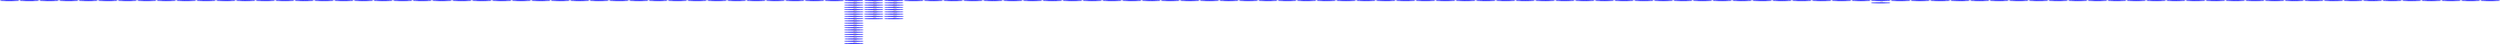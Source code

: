 digraph G{rankdir=TB;layout=dot;
"f1758a5dd5e505397097ca0f2181f3ef24054521e2c16fb34d08b6b7af1ae232" [style="solid,filled",color=blue,fontcolor=white];
"9609bd75dcc3b02e564225462b02c6f6d678c37f7a27d174734260d5d49f57f1" [style="solid,filled",color=blue,fontcolor=white];
"924079d0b999bfb8fb0dd6077581fc056fcbeabaee1bb68506214a126a636eb7" [style="solid,filled",color=blue,fontcolor=white];
"f0c7cb570aa59b8800132884a9bc8e60ef858765a17424f2eaae1ebf1ae977f2" [style="solid,filled",color=blue,fontcolor=white];
"f3c68627af6ffdb51f0b0052f006e535215259db27fd55b2760bc3a96d9abcc6" [style="solid,filled",color=blue,fontcolor=white];
"c5079dbcc88f758cfadbaa3436634e1d8c6e5e3420d4064b7ed37e9421b4ddae" [style="solid,filled",color=blue,fontcolor=white];
"3daa59f64ad1fff7dcba095814989cb6c5acd02f6e73e9e01cf73650560e5929" [style="solid,filled",color=blue,fontcolor=white];
"252464ed3ecfbb4fc48d61108ddbb5b1ef8ea5f2908ad58a8df3daba8025aacc" [style="solid,filled",color=blue,fontcolor=white];
"956e058affbd65564946ef3df97f3ce7b026a8b3e6b6998052a15060853c8e9c" [style="solid,filled",color=blue,fontcolor=white];
"524872ae2ee9657519b0902715d9ba2e3ad65a754cb0690f53aa8d6c261955eb" [style="solid,filled",color=blue,fontcolor=white];
"cf47191415825d8a7ea412cbecfe2950aeb61f930b5b3ec589d6e1317880ca54" [style="solid,filled",color=blue,fontcolor=white];
"cc2e316c0b1862fb808d0b935f22881cae29e1b473129865c14758098edf9370" [style="solid,filled",color=blue,fontcolor=white];
"5ada336a6eed09ab21c9d98dd7130778d4f183d53488f9f1bc2d38f12c909eab" [style="solid,filled",color=blue,fontcolor=white];
"7b17f536e6f49d7643a33f3d8d3eb28c369492e2f9912255fdb77694505e2e6f" [style="solid,filled",color=blue,fontcolor=white];
"2e908a5bda4ea9a6b31a9b4f23fbaaaa35cef40a83d2c9cf31a43fbee4e8df27" [style="solid,filled",color=blue,fontcolor=white];
"74d5c69ebd4fe15be1f26ae67917cf189bfeb97254562e2c1066df8b2e92c377" [style="solid,filled",color=blue,fontcolor=white];
"097cf1660e521616ba59e9243636e998f6fee394664d65730d074084b4e91d60" [style="solid,filled",color=blue,fontcolor=white];
"0415fc04d2ce9241934cc502bbb22953dcdb934043415cef50d6c81a05ac99f2" [style="solid,filled",color=blue,fontcolor=white];
"a151befc3d1b4f241bfa4b8f72706ec9085b0e013c8d37a6365cd8bd738faa03" [style="solid,filled",color=blue,fontcolor=white];
"dafea5efce2ce6db5c0fb3df2922a35748b380cdac2297c53050ab45474079d8" [style="solid,filled",color=blue,fontcolor=white];
"277b9554cdd6db79990a6f22f3852d6c966cbb16f58e6c58532e7a48af9dfb56" [style="solid,filled",color=blue,fontcolor=white];
"f06faee4d1ad5bf7074c7f05e51b06f396db67f09549a98a15fbe172900ddbaa" [style="solid,filled",color=blue,fontcolor=white];
"cfb3875049b0499f250a1a3677cd82840d12428a21e4888358639a0666922a15" [style="solid,filled",color=blue,fontcolor=white];
"2c71a3ace129e03c1ce5d8298d1b5e9399efc657449a11d67e561f74d95c07e9" [style="solid,filled",color=blue,fontcolor=white];
"086408ac6806271e9a6464c1f15d250a69aec30ccb4ba6b7451e944219925522" [style="solid,filled",color=blue,fontcolor=white];
"bc40cf05948d004993edb4ee45811309ed34046ed2a850c21fa0980bf5b8d0b7" [style="solid,filled",color=blue,fontcolor=white];
"866aa31eeb04116a18a6e45ee287ec4a2be14bf16ea7fac9fb3dea956f3853f4" [style="solid,filled",color=blue,fontcolor=white];
"a47c282a58a1573f39b05acb4e1b39d859847c2dc4d66c0c3baf1ff3dbc00c5d" [style="solid,filled",color=blue,fontcolor=white];
"b9ec518b65f509f90058bfaee30b7f375ff23dd002229f2cc726bb94be5974fb" [style="solid,filled",color=blue,fontcolor=white];
"cfd5b6c50166503437e0d8843a20ed585713aa3b6e881550d4f21f1fecc18ef7" [style="solid,filled",color=blue,fontcolor=white];
"c0c40e5297578e1f1e1fc0f2be8702f08d3663efeeab5058c2e060abda782760" [style="solid,filled",color=blue,fontcolor=white];
"0d0e617da51a30df5c31f345d4933093923aedbdf3063758727d21724e744180" [style="solid,filled",color=blue,fontcolor=white];
"4dc7e8b4ff37f492c54c62be588964c30b1d1caab61e9b3ac3aba86dbb73ec67" [style="solid,filled",color=blue,fontcolor=white];
"9958683fd022f434a85325ad2f4d75aa6d1ef72ef1cf2b8c8dc421dbbf24bfaf" [style="solid,filled",color=blue,fontcolor=white];
"3516ef63b24a1567dccf43a5c289bb23f4295ccabf2d7a9307e0c0a861ee286c" [style="solid,filled",color=blue,fontcolor=white];
"2e370851079b9a9726835e39426af4a3df4b3c8a87b5da578abfe7c50aad667b" [style="solid,filled",color=blue,fontcolor=white];
"49a23b4891c74dad46a978b422e51bcdb52e6bd575a80a163ad7c51f9ec5653a" [style="solid,filled",color=blue,fontcolor=white];
"7d8c34feb1ba01cae535043b2760fc5a44cff004f037d657c6da6ef0d68ef420" [style="solid,filled",color=blue,fontcolor=white];
"d96af626a64dc4f342af4ca4e612bd30e13f9745b097460e6e9fa1767a7733aa" [style="solid,filled",color=blue,fontcolor=white];
"ff8cbbac20ddab4bbcaaf67826ec1a5c950f9829d81f2bd8feb58afb07d58009" [style="solid,filled",color=blue,fontcolor=white];
"fed6283875c5cf4b388f84e76ad2c15f57d5d3733a67c169767815c86a038faa" [style="solid,filled",color=blue,fontcolor=white];
"72d2b1af938c5222c16562ed12e1971d59581320ad84f7f0e02a13e0d14a59b6" [style="solid,filled",color=blue,fontcolor=white];
"dcea244a2fc48a2285581edac63c6c1669c7091b6b305c37f800ab39280bd61f" [style="solid,filled",color=blue,fontcolor=white];
"45b261fde4695f0dc9f858106a45e178377c8d36b91dbd17b25658d52cf5f879" [style="solid,filled",color=blue,fontcolor=white];
"1744f69bbd96ea99325c7533fb8a854ec4d02b944bec16b6d4548ba7d0dff91b" [style="solid,filled",color=blue,fontcolor=white];
"f082bf5a512ab7ff3e517fe5f5637ef309144d1277259b4144fc97ffb5329e46" [style="solid,filled",color=blue,fontcolor=white];
"13987deef0c77421bdd986516936c825731879d3f40603e56a3d6dedbc824874" [style="solid,filled",color=blue,fontcolor=white];
"636f1b7ad99c26daa4bf06a42b0cf7835dbfcea16552514007f275ac1d983ec6" [style="solid,filled",color=blue,fontcolor=white];
"7ad8dce73dd9268543559d6fa44356499f7ed6315b7c85a4caf4389688e3cbca" [style="solid,filled",color=blue,fontcolor=white];
"960ea5a7c6467ed6d9306e7be5b029d4029ba1767caaa3cc335372ab0b9d0702" [style="solid,filled",color=blue,fontcolor=white];
"c0513cc116084e5bf03ae3b1ef84ed15f32f95e76abcf9a020784109a49591eb" [style="solid,filled",color=blue,fontcolor=white];
"3d3a290b9c70d5563bce40e2b1674afb9b0ae177e185e0078baec71422e0a4f6" [style="solid,filled",color=blue,fontcolor=white];
"abb5e36286fc032b5af2a99d45416dbf8a1b7ac8007a8ee7b7a999eeae1165cd" [style="solid,filled",color=blue,fontcolor=white];
"88107deaf562fa66b09a75d6eceeba388080c6c7fe0071b29bdcfd69ad67b636" [style="solid,filled",color=blue,fontcolor=white];
"cc090368f94da03537060e80333912ad2cd56f88df94c68f0674ee107cc77bee" [style="solid,filled",color=blue,fontcolor=white];
"7e9f1b46dd86e7844b6005ba73a3c73c0f26430169d3d815d91f3a51239033ab" [style="solid,filled",color=blue,fontcolor=white];
"b471c7208e73096ee56b0f7ea31c7438ed4cabdecd938db15a317a9361ea87c6" [style="solid,filled",color=blue,fontcolor=white];
"c07270ad10cf6ee7d4bce8db28de9a52bf3c19f94b07c9899356f1d2ca380c2a" [style="solid,filled",color=blue,fontcolor=white];
"d29ee096f80588d0076e89d6d27e1e1e52cb2b2b154091fae1cc06a2db168659" [style="solid,filled",color=blue,fontcolor=white];
"c63d43155e7b7be39aae3aa618eb5e68263d52d812abf8418bde2de2205d907b" [style="solid,filled",color=blue,fontcolor=white];
"e976d2535e9aff44d90dfc18a1e50c540c50bdec50953755e7e3150462dc9c4a" [style="solid,filled",color=blue,fontcolor=white];
"9f91a8f952cf4c3d43150273b968a3ef8a6921608331057d14c9437fea15d9e1" [style="solid,filled",color=blue,fontcolor=white];
"66d38880cb42d2281487d51f0a68909d0af0a5fcbd226a22462de7ab75ed114f" [style="solid,filled",color=blue,fontcolor=white];
"649443712009e115abb6e2ae35c2b5de882ab8a12f6b849773345c0c5ad7a359" [style="solid,filled",color=blue,fontcolor=white];
"4aa655f6f07982b638c85451984653e32b0e9e69c670039a98d2fa80da4cf5c1" [style="solid,filled",color=blue,fontcolor=white];
"5a84c0c1978fba1804308435480ed1eada27ff101b6779f2221adff3cdb4ec82" [style="solid,filled",color=blue,fontcolor=white];
"040acd732db3d15f6c55fb567a1474b6ecbcd37a6f712415373fb14cdded38f4" [style="solid,filled",color=blue,fontcolor=white];
"4d55d5096ef603cd3217370e5b7606e5c832cc2942743fa1f4f70ca6a12b5b6d" [style="solid,filled",color=blue,fontcolor=white];
"c6dba972705972c3a951651b97185594575d73ecd10d561ba4c5d39dd4b72906" [style="solid,filled",color=blue,fontcolor=white];
"af6d3d36a41d5e26a38365d981f24b8110f726d4ea97f15c116ed47ebf3c23eb" [style="solid,filled",color=blue,fontcolor=white];
"44180ca2aa321b6a3e7a809221b2d07559f4cbfe96485e07f29faa78d5ccbaa6" [style="solid,filled",color=blue,fontcolor=white];
"72dd42c23da110f01242a4320b30df4e382a98f4ecc06a0d020d03c0e34fe8cd" [style="solid,filled",color=blue,fontcolor=white];
"edadfed01e72769d6f5a3c2ec367a5963ae9429d373c9dba04dbc5df3309d4c1" [style="solid,filled",color=blue,fontcolor=white];
"a9c3be002c375354caee0a51f73e83bf8f2d74bd8e1c5ff3bfd70a2dacb079d1" [style="solid,filled",color=blue,fontcolor=white];
"fab0004f5bc9ef62e4c3cccb239e8531e59b907db64b2199fe36fa63030181d0" [style="solid,filled",color=blue,fontcolor=white];
"bddcea00f50c023019b9596d65117a444843d956e34e63a6dace01291fd6b834" [style="solid,filled",color=blue,fontcolor=white];
"4f3fc77d23c3d106916f89bac0f3676d742f2739bf0dbf4257441844b24b55ea" [style="solid,filled",color=blue,fontcolor=white];
"d10d2835f1d1f823fe5ef596e1677c8f2fe061dcc289b39626866c885d44c7bc" [style="solid,filled",color=blue,fontcolor=white];
"4b7f34de82fab82b6733afb7dff024b8c892ff3b3886038dd8ef7c09cb9832a6" [style="solid,filled",color=blue,fontcolor=white];
"7e9edb2a36c56d7130e32a29c42e24ddc962811ebabb73edae65d333ecc82a11" [style="solid,filled",color=blue,fontcolor=white];
"8c21e5f3f71d8392b10aed4d3a2a97d6e517e31a738cd8ad0b2a5cc6126853cd" [style="solid,filled",color=blue,fontcolor=white];
"4d1ac9e0bd5a7b6573963553293e0aea58bb33302e3b7fdc3bc516ae79679887" [style="solid,filled",color=blue,fontcolor=white];
"668b936bbf344816f9c76975ff028f7d57e522900c0f8de6ed85e49359cf2eec" [style="solid,filled",color=blue,fontcolor=white];
"19d1d23f6c271b81a582a3477f1448e4b0eadd302225be1013417b49cebc70b7" [style="solid,filled",color=blue,fontcolor=white];
"623a17cca0cab7558c86b3f422bdee9246dafd2da31a185db871930e094587d4" [style="solid,filled",color=blue,fontcolor=white];
"1e13a6fa382e0786db5405a828b17795d5f4f9770e671d3dd78a1a4d280ca1d5" [style="solid,filled",color=blue,fontcolor=white];
"541a2951d1cc1234591366d44f1c8a61c8312c7a886013208d09a4a2f5f710b4" [style="solid,filled",color=blue,fontcolor=white];
"de8bd98ff128d57493fc49e41bb1a3e2f77e8d2e48e538a897bdefa07884e0e2" [style="solid,filled",color=blue,fontcolor=white];
"344380474b0e42c971c9b2055ef1b203c9472d802b8fe71157c1328a30434740" [style="solid,filled",color=blue,fontcolor=white];
"aa20193043dc819d09745edb8c0e2dc96d5ae50ad0351bbf16076b0a023ada00" [style="solid,filled",color=blue,fontcolor=white];
"00e3d34cf66498dede4d2d98c090621c980935e3f6a01c1db00d6baff7445db5" [style="solid,filled",color=blue,fontcolor=white];
"93580d875f2a7d5371ee0f7a5dc046f184d5f691cabae7ab38eb1954b76730b2" [style="solid,filled",color=blue,fontcolor=white];
"5439dc12daf355d1c8d4d7907d41827abecc0cf4f709397e6c419073b268d575" [style="solid,filled",color=blue,fontcolor=white];
"20892e52961cdff1d6823fb753fbff58fb41324c346b5fc2c99e9fe7f1432ea8" [style="solid,filled",color=blue,fontcolor=white];
"1e17afdbcf293b738f9c437ecfca8527f9b266ca0b893a1d86f8421f15c518c7" [style="solid,filled",color=blue,fontcolor=white];
"7961a52fa52fe02be3189d933ad28166c19ef7794666fee3685897107a5d1132" [style="solid,filled",color=blue,fontcolor=white];
"af032d138f6059a4c2840b6769f96c20670898d0deee8b7f8ee0c2494ab1c7fb" [style="solid,filled",color=blue,fontcolor=white];
"eb663bfc8667c2c566d106efbe2e7470f37e359b8df92d3bccde361e336c4529" [style="solid,filled",color=blue,fontcolor=white];
"18a2784aa02765a75c95eaa31916fe9ecc08d8a2dfffd9e6352a02b16f1dbc11" [style="solid,filled",color=blue,fontcolor=white];
"4ab108ed385ea09fb6420cb7b5cb10afcbde860f43713333a05f9895f99cefc7" [style="solid,filled",color=blue,fontcolor=white];
"eb2e92a8fb83f31acb36d123fce5c9bb5f360836ef3ecbcc1eec676c063c15cf" [style="solid,filled",color=blue,fontcolor=white];
"8b6238fe25713004e117da722986e57af3c1dce154f0755880e36b2ebd29e5bf" [style="solid,filled",color=blue,fontcolor=white];
"81fa913ba333df1a4cfe707341bfedd0c38b4a38b45fd6b1098e0c6517065e75" [style="solid,filled",color=blue,fontcolor=white];
"c706cd4b130512dec84526d0cdea34407028f3a62a934340528249c2c97d7d7b" [style="solid,filled",color=blue,fontcolor=white];
"a28f9cc97ef878890d85c5b7ea5c72f5e3d59289c6725432b54c69e739ee1ad5" [style="solid,filled",color=blue,fontcolor=white];
"52753570043ea3680c0f6883401dae70474823a107353779078f1c4abbbf350b" [style="solid,filled",color=blue,fontcolor=white];
"68ccdb93a0b27abf90e8fea785d06d0b08da289435c173dbdda2f56d2fe1529c" [style="solid,filled",color=blue,fontcolor=white];
"f91b4f10643539915c19a5e16d3b1b03385e46cfa2a23b5d1d87640b05be54b8" [style="solid,filled",color=blue,fontcolor=white];
"1db6005e4f706e22258be8d041a2a6e7d4d2f342ec93a04238b5bb252109eb82" [style="solid,filled",color=blue,fontcolor=white];
"dcd38a273b4d6ea9094302b43377a781d53e8cd67d34b21049bd37292fd99752" [style="solid,filled",color=blue,fontcolor=white];
"c4c43442c7369fd96a672d172c4236441749ddc44957ed972ce30d7062927c7d" [style="solid,filled",color=blue,fontcolor=white];
"e05282f0df83fa401e73e31080185ebf023080b2df83e2a34a9401250b84a9a1" [style="solid,filled",color=blue,fontcolor=white];
"f1f3fda0d93d31378076783de3953da4e1100ffecbe7d970cf089b67722a7493" [style="solid,filled",color=blue,fontcolor=white];
"9661a649b35ee890cd03804ea8b2f82970117636a139e578b3b4aa0bd06ee158" [style="solid,filled",color=blue,fontcolor=white];
"c32b8c3cb40f507cea7eaedca3033c4985d944b4a83aa93cc0d2f4892a55665e" [style="solid,filled",color=blue,fontcolor=white];
"6e849ab592fb386166bca946ca15e59e8cbb0b71e18558340dea0df2493b00a4" [style="solid,filled",color=blue,fontcolor=white];
"8705e638383d2272fe513263f0862745b117fff2f74a63d65ce8fea67a15edc8" [style="solid,filled",color=blue,fontcolor=white];
"73392d0f94f6c57fecf5a163182eb8c446d7b8a00577b76631a29a680166030d" [style="solid,filled",color=blue,fontcolor=white];
"84c9c2b24385e2c128df2d8990c5a6b93af4edb68bfb406bc14302bce0945adb" [style="solid,filled",color=blue,fontcolor=white];
"297f9872fb70ac2250a00bf842b1b1607575b2ef01df6afa76f0cb58546cb8d8" [style="solid,filled",color=blue,fontcolor=white];
"89f75186c3bbad699bffb617f7fbdefd19603a8b00c0227b510fe065153d74ad" [style="solid,filled",color=blue,fontcolor=white];
"cad64d25dd3881a220f5f41a4afcd9a165c4dc35cd2d3c70eba3bbd1c17d4431" [style="solid,filled",color=blue,fontcolor=white];
"dae9a9ec484c83c66756b5369bde9b02c5a8756dd9c87b256ada640fa2b9f8f3" [style="solid,filled",color=blue,fontcolor=white];
"7a1686385e9421590f4d1bc48105e789da809b302160ecdad00a4b16af5d6872" [style="solid,filled",color=blue,fontcolor=white];
"1c7476ee112af634b9005cc4d1e4981c6b297421eba771247457c168b4727cb8" [style="solid,filled",color=blue,fontcolor=white];
"d5c9802ce054e5e247f32e732b9748900e1ed593b5014429f8c7f42235a0d86f" [style="solid,filled",color=blue,fontcolor=white];
"d35c2b8100d770911ea67686d5982f5f664662fa89612fc714b507d5c4404066" [style="solid,filled",color=blue,fontcolor=white];
"57dac066af7f0c1adceaa96d673b14ba8de8b038655b4aeeb12526dabc450137" [style="solid,filled",color=blue,fontcolor=white];
"cbd82225f003ce57829779d676dbd06c44302b5b6404abfd119255d96cc92b7f" [style="solid,filled",color=blue,fontcolor=white];
"dfa3adc592f0fa6b0b8fe0d2f8fa7ea71e2c3a67c66cb13065333dfa13da3373" [style="solid,filled",color=blue,fontcolor=white];
"d4077cd4bd1f3c26c3a59f35c4cbfea7833d522fa11262640788066da5e72da2" [style="solid,filled",color=blue,fontcolor=white];
"a4f4bd2e5d54b4a27e5361c85ea6bd7d99e45e7c406939fc7699e201aa426a51" [style="solid,filled",color=blue,fontcolor=white];
"07014cb2babc078cfb45efc44b794e18454db3960d85f9f6ccfe2ebd64c5ae0d" [style="solid,filled",color=blue,fontcolor=white];
"de37a623017d12a1da0902f08745624982048a2d9e12a5d331e7978b0bbddb77" [style="solid,filled",color=blue,fontcolor=white];
"e9757b2eaba9b38950f8fbadd3462570a0fd5b7c77ca72ec9c77158535e51ec4" [style="solid,filled",color=blue,fontcolor=white];
"995af5efa621241f2f1c062a62ddbbf21e63dd0f655272bb1d5ba984a64558c9" [style="solid,filled",color=blue,fontcolor=white];
"7670054a6c4678aee4989f505deaa2fc932918ec6caba7e104e0c40ff66eecd2" [style="solid,filled",color=blue,fontcolor=white];
"e805dcc20af20c8bbfdc105a24a5bba4bcd3dcba151835759c197c941d810b59" [style="solid,filled",color=blue,fontcolor=white];
"23b8ba1fc8a2c5198cbe2d14c363eb093bf9afb8d9f86e2384b7059e49854790" [style="solid,filled",color=blue,fontcolor=white];
"c2150f2b016c6e6e21add33faa89fc554cbb68673d7dac860e4088d8a6a73c0e" [style="solid,filled",color=blue,fontcolor=white];
"4ab384b37ef9506fcb5dc71afafc40222880c8909bac3b04b406612cc247fa71" [style="solid,filled",color=blue,fontcolor=white];
"0acef51fb8bb8e6db99e70c5d11240bac15ea0dd54c1432389f09d45bb4bd46d" [style="solid,filled",color=blue,fontcolor=white];
"6f4e81037afb6f42260071f8932e8ab9718b80706a94c9ddffdffa33e634c01f" [style="solid,filled",color=blue,fontcolor=white];
"6a515a7ac7caf66c053b397ea5a807512b262dc3f7616ecbfd92e9c6d4c84ad6" [style="solid,filled",color=blue,fontcolor=white];
"03b389990b79e28284075d3855926a291ea970a87cc6fbd2a114ce155dd4a6df" [style="solid,filled",color=blue,fontcolor=white];
"59e96ecef0e0d2a7487b03b14fe2d22243774eff88f29b37bfbb8d04ed656a2e" [style="solid,filled",color=blue,fontcolor=white];
"906700d14e476f015e579140ed7073c86ba925daf51a5515da6dbbcd48e1fc5d" [style="solid,filled",color=blue,fontcolor=white];
"24b31b839a6b18104964c4b9b2b898c97e17837c1f80cab22b3f65b3de61493f" [style="solid,filled",color=blue,fontcolor=white];
"aa337c5b93a6b668a8b0f0cc22be196c896585bdd1757b1bc2bf2097320078fe" [style="solid,filled",color=blue,fontcolor=white];
"e01aae110eacff029e54f6cc6ab8ae80bf00d1999fa2939965a725e7703d8523" [style="solid,filled",color=blue,fontcolor=white];
"9816ffadee6323d6861be8e7b606222137a2189e7df2730ab612107b00fb023b" [style="solid,filled",color=blue,fontcolor=white];
"e9f0c4a1a292954849c67e11eef4aba78e1aa3d81d72f375c289e931f904e37e" [style="solid,filled",color=blue,fontcolor=white];
"8298f33e3e2a4fee15015a5e5f4028f8d25ee6a986c8dcb6b6c755084f82654b" [style="solid,filled",color=blue,fontcolor=white];
"64b3ee8b4badc3d51570d8d054618ccccf6c60bb8ff8bb26f475d02c26779b1b" [style="solid,filled",color=blue,fontcolor=white];
"c091cab9d369c26adcf20e78ac8e5c68dc8a55edf955e53d999c6ce8b77b6f52" [style="solid,filled",color=blue,fontcolor=white];
"f2b89f3ed69a281ec134ebde15a9560690e41e710abfefbd291c16f43c040df8" [style="solid,filled",color=blue,fontcolor=white];
"35fd327cd359cfcfd2e093a2a0eb7480abd2357fade5a3492187d486688b9889" [style="solid,filled",color=blue,fontcolor=white];
"f3f7b6749f3a44fe127f823921f8b19985e334dff8eb58a2073e0ab0da34112c" [style="solid,filled",color=blue,fontcolor=white];
"89fbde20afd5870d11ce33fd825b03c7031139eb35d33095699ad3bd6ad53886" [style="solid,filled",color=blue,fontcolor=white];
"6883969951f561539b78f3f489cc86de26e52bb7ae90896df63fa9986e219476" [style="solid,filled",color=blue,fontcolor=white];
"73dcadf4f903ae764ac47a6c815208992fbce8c8c2ecb0ebaeaa1d253fb4dfe4" [style="solid,filled",color=blue,fontcolor=white];
"0a1ae4031a6c96d74c353f7ab2cd22443489cbe44e23ed9ebdd2e06f037d3a60" [style="solid,filled",color=blue,fontcolor=white];
"559b585ec9850615ae8bb37f66405367a99bfa24b4d36908332e0f6572c1d9a4" [style="solid,filled",color=blue,fontcolor=white];
"cc090368f94da03537060e80333912ad2cd56f88df94c68f0674ee107cc77bee" [style="solid,filled",color=blue,fontcolor=white];
"13987deef0c77421bdd986516936c825731879d3f40603e56a3d6dedbc824874" [style="solid,filled",color=blue,fontcolor=white];
"72dd42c23da110f01242a4320b30df4e382a98f4ecc06a0d020d03c0e34fe8cd" [style="solid,filled",color=blue,fontcolor=white];
"4d55d5096ef603cd3217370e5b7606e5c832cc2942743fa1f4f70ca6a12b5b6d" [style="solid,filled",color=blue,fontcolor=white];
"649443712009e115abb6e2ae35c2b5de882ab8a12f6b849773345c0c5ad7a359" [style="solid,filled",color=blue,fontcolor=white];
"f082bf5a512ab7ff3e517fe5f5637ef309144d1277259b4144fc97ffb5329e46" [style="solid,filled",color=blue,fontcolor=white];
"7ad8dce73dd9268543559d6fa44356499f7ed6315b7c85a4caf4389688e3cbca" [style="solid,filled",color=blue,fontcolor=white];
"636f1b7ad99c26daa4bf06a42b0cf7835dbfcea16552514007f275ac1d983ec6" [style="solid,filled",color=blue,fontcolor=white];
"c63d43155e7b7be39aae3aa618eb5e68263d52d812abf8418bde2de2205d907b" [style="solid,filled",color=blue,fontcolor=white];
"4b7f34de82fab82b6733afb7dff024b8c892ff3b3886038dd8ef7c09cb9832a6" [style="solid,filled",color=blue,fontcolor=white];
"bddcea00f50c023019b9596d65117a444843d956e34e63a6dace01291fd6b834" [style="solid,filled",color=blue,fontcolor=white];
"88107deaf562fa66b09a75d6eceeba388080c6c7fe0071b29bdcfd69ad67b636" [style="solid,filled",color=blue,fontcolor=white];
"040acd732db3d15f6c55fb567a1474b6ecbcd37a6f712415373fb14cdded38f4" [style="solid,filled",color=blue,fontcolor=white];
"d29ee096f80588d0076e89d6d27e1e1e52cb2b2b154091fae1cc06a2db168659" [style="solid,filled",color=blue,fontcolor=white];
"af6d3d36a41d5e26a38365d981f24b8110f726d4ea97f15c116ed47ebf3c23eb" [style="solid,filled",color=blue,fontcolor=white];
"3d3a290b9c70d5563bce40e2b1674afb9b0ae177e185e0078baec71422e0a4f6" [style="solid,filled",color=blue,fontcolor=white];
"66d38880cb42d2281487d51f0a68909d0af0a5fcbd226a22462de7ab75ed114f" [style="solid,filled",color=blue,fontcolor=white];
"b471c7208e73096ee56b0f7ea31c7438ed4cabdecd938db15a317a9361ea87c6" [style="solid,filled",color=blue,fontcolor=white];
"7e9edb2a36c56d7130e32a29c42e24ddc962811ebabb73edae65d333ecc82a11" [style="solid,filled",color=blue,fontcolor=white];
"9f91a8f952cf4c3d43150273b968a3ef8a6921608331057d14c9437fea15d9e1" [style="solid,filled",color=blue,fontcolor=white];
"e976d2535e9aff44d90dfc18a1e50c540c50bdec50953755e7e3150462dc9c4a" [style="solid,filled",color=blue,fontcolor=white];
"fab0004f5bc9ef62e4c3cccb239e8531e59b907db64b2199fe36fa63030181d0" [style="solid,filled",color=blue,fontcolor=white];
"44180ca2aa321b6a3e7a809221b2d07559f4cbfe96485e07f29faa78d5ccbaa6" [style="solid,filled",color=blue,fontcolor=white];
"d4077cd4bd1f3c26c3a59f35c4cbfea7833d522fa11262640788066da5e72da2" [style="solid,filled",color=blue,fontcolor=white];
"c07270ad10cf6ee7d4bce8db28de9a52bf3c19f94b07c9899356f1d2ca380c2a" [style="solid,filled",color=blue,fontcolor=white];
"7e9f1b46dd86e7844b6005ba73a3c73c0f26430169d3d815d91f3a51239033ab" [style="solid,filled",color=blue,fontcolor=white];
"c6dba972705972c3a951651b97185594575d73ecd10d561ba4c5d39dd4b72906" [style="solid,filled",color=blue,fontcolor=white];
"45b261fde4695f0dc9f858106a45e178377c8d36b91dbd17b25658d52cf5f879" [style="solid,filled",color=blue,fontcolor=white];
"8c21e5f3f71d8392b10aed4d3a2a97d6e517e31a738cd8ad0b2a5cc6126853cd" [style="solid,filled",color=blue,fontcolor=white];
"1744f69bbd96ea99325c7533fb8a854ec4d02b944bec16b6d4548ba7d0dff91b" [style="solid,filled",color=blue,fontcolor=white];
"960ea5a7c6467ed6d9306e7be5b029d4029ba1767caaa3cc335372ab0b9d0702" [style="solid,filled",color=blue,fontcolor=white];
"abb5e36286fc032b5af2a99d45416dbf8a1b7ac8007a8ee7b7a999eeae1165cd" [style="solid,filled",color=blue,fontcolor=white];
"4f3fc77d23c3d106916f89bac0f3676d742f2739bf0dbf4257441844b24b55ea" [style="solid,filled",color=blue,fontcolor=white];
"4aa655f6f07982b638c85451984653e32b0e9e69c670039a98d2fa80da4cf5c1" [style="solid,filled",color=blue,fontcolor=white];
"c0513cc116084e5bf03ae3b1ef84ed15f32f95e76abcf9a020784109a49591eb" [style="solid,filled",color=blue,fontcolor=white];
"5a84c0c1978fba1804308435480ed1eada27ff101b6779f2221adff3cdb4ec82" [style="solid,filled",color=blue,fontcolor=white];
"7e9f1b46dd86e7844b6005ba73a3c73c0f26430169d3d815d91f3a51239033ab" -> "b471c7208e73096ee56b0f7ea31c7438ed4cabdecd938db15a317a9361ea87c6" [label=110099.996842,arrowsize=2,color=firebrick1,penwidth=3];
"d10d2835f1d1f823fe5ef596e1677c8f2fe061dcc289b39626866c885d44c7bc" -> "4b7f34de82fab82b6733afb7dff024b8c892ff3b3886038dd8ef7c09cb9832a6" [label=444299.99955,arrowsize=2,color=firebrick1,penwidth=3];
"9f91a8f952cf4c3d43150273b968a3ef8a6921608331057d14c9437fea15d9e1" -> "13987deef0c77421bdd986516936c825731879d3f40603e56a3d6dedbc824874" [label=664799.99639,arrowsize=2,color=firebrick1,penwidth=3];
"7e9edb2a36c56d7130e32a29c42e24ddc962811ebabb73edae65d333ecc82a11" -> "72dd42c23da110f01242a4320b30df4e382a98f4ecc06a0d020d03c0e34fe8cd" [label=332899.998646,arrowsize=2,color=firebrick1,penwidth=3];
"4d55d5096ef603cd3217370e5b7606e5c832cc2942743fa1f4f70ca6a12b5b6d" -> "c6dba972705972c3a951651b97185594575d73ecd10d561ba4c5d39dd4b72906" [label=110099.996836,arrowsize=2,color=firebrick1,penwidth=3];
"4b7f34de82fab82b6733afb7dff024b8c892ff3b3886038dd8ef7c09cb9832a6" -> "7e9edb2a36c56d7130e32a29c42e24ddc962811ebabb73edae65d333ecc82a11" [label=388599.999098,arrowsize=2,color=firebrick1,penwidth=3];
"72dd42c23da110f01242a4320b30df4e382a98f4ecc06a0d020d03c0e34fe8cd" -> "4aa655f6f07982b638c85451984653e32b0e9e69c670039a98d2fa80da4cf5c1" [label=277199.998196,arrowsize=2,color=firebrick1,penwidth=3];
"4aa655f6f07982b638c85451984653e32b0e9e69c670039a98d2fa80da4cf5c1" -> "5a84c0c1978fba1804308435480ed1eada27ff101b6779f2221adff3cdb4ec82" [label=221499.997744,arrowsize=2,color=firebrick1,penwidth=3];
"c6dba972705972c3a951651b97185594575d73ecd10d561ba4c5d39dd4b72906" -> "af6d3d36a41d5e26a38365d981f24b8110f726d4ea97f15c116ed47ebf3c23eb" [label=54399.996384,arrowsize=2,color=firebrick1,penwidth=3];
"c0513cc116084e5bf03ae3b1ef84ed15f32f95e76abcf9a020784109a49591eb" -> "3d3a290b9c70d5563bce40e2b1674afb9b0ae177e185e0078baec71422e0a4f6" [label=386299.994134,arrowsize=2,color=firebrick1,penwidth=3];
"040acd732db3d15f6c55fb567a1474b6ecbcd37a6f712415373fb14cdded38f4" -> "4d55d5096ef603cd3217370e5b7606e5c832cc2942743fa1f4f70ca6a12b5b6d" [label=165799.997288,arrowsize=2,color=firebrick1,penwidth=3];
"44180ca2aa321b6a3e7a809221b2d07559f4cbfe96485e07f29faa78d5ccbaa6" -> "040acd732db3d15f6c55fb567a1474b6ecbcd37a6f712415373fb14cdded38f4" [label=221499.99774,arrowsize=2,color=firebrick1,penwidth=3];
"4f3fc77d23c3d106916f89bac0f3676d742f2739bf0dbf4257441844b24b55ea" -> "44180ca2aa321b6a3e7a809221b2d07559f4cbfe96485e07f29faa78d5ccbaa6" [label=277199.998192,arrowsize=2,color=firebrick1,penwidth=3];
"a9c3be002c375354caee0a51f73e83bf8f2d74bd8e1c5ff3bfd70a2dacb079d1" -> "8c21e5f3f71d8392b10aed4d3a2a97d6e517e31a738cd8ad0b2a5cc6126853cd" [label=1054699.999548,arrowsize=2,color=firebrick1,penwidth=3];
"c63d43155e7b7be39aae3aa618eb5e68263d52d812abf8418bde2de2205d907b" -> "e976d2535e9aff44d90dfc18a1e50c540c50bdec50953755e7e3150462dc9c4a" [label=776199.99729,arrowsize=2,color=firebrick1,penwidth=3];
"cc090368f94da03537060e80333912ad2cd56f88df94c68f0674ee107cc77bee" -> "f082bf5a512ab7ff3e517fe5f5637ef309144d1277259b4144fc97ffb5329e46" [label=163499.992328,arrowsize=2,color=firebrick1,penwidth=3];
"45b261fde4695f0dc9f858106a45e178377c8d36b91dbd17b25658d52cf5f879" -> "1744f69bbd96ea99325c7533fb8a854ec4d02b944bec16b6d4548ba7d0dff91b" [label=52099.991426,arrowsize=2,color=firebrick1,penwidth=3];
"5a84c0c1978fba1804308435480ed1eada27ff101b6779f2221adff3cdb4ec82" -> "7e9f1b46dd86e7844b6005ba73a3c73c0f26430169d3d815d91f3a51239033ab" [label=165799.997292,arrowsize=2,color=firebrick1,penwidth=3];
"abb5e36286fc032b5af2a99d45416dbf8a1b7ac8007a8ee7b7a999eeae1165cd" -> "88107deaf562fa66b09a75d6eceeba388080c6c7fe0071b29bdcfd69ad67b636" [label=274899.99323,arrowsize=2,color=firebrick1,penwidth=3];
"13987deef0c77421bdd986516936c825731879d3f40603e56a3d6dedbc824874" -> "636f1b7ad99c26daa4bf06a42b0cf7835dbfcea16552514007f275ac1d983ec6" [label=609099.995938,arrowsize=2,color=firebrick1,penwidth=3];
"7ad8dce73dd9268543559d6fa44356499f7ed6315b7c85a4caf4389688e3cbca" -> "960ea5a7c6467ed6d9306e7be5b029d4029ba1767caaa3cc335372ab0b9d0702" [label=497699.995036,arrowsize=2,color=firebrick1,penwidth=3];
"960ea5a7c6467ed6d9306e7be5b029d4029ba1767caaa3cc335372ab0b9d0702" -> "c0513cc116084e5bf03ae3b1ef84ed15f32f95e76abcf9a020784109a49591eb" [label=441999.994584,arrowsize=2,color=firebrick1,penwidth=3];
"649443712009e115abb6e2ae35c2b5de882ab8a12f6b849773345c0c5ad7a359" -> "d29ee096f80588d0076e89d6d27e1e1e52cb2b2b154091fae1cc06a2db168659" [label=887599.998192,arrowsize=2,color=firebrick1,penwidth=3];
"e976d2535e9aff44d90dfc18a1e50c540c50bdec50953755e7e3150462dc9c4a" -> "9f91a8f952cf4c3d43150273b968a3ef8a6921608331057d14c9437fea15d9e1" [label=720499.99684,arrowsize=2,color=firebrick1,penwidth=3];
"66d38880cb42d2281487d51f0a68909d0af0a5fcbd226a22462de7ab75ed114f" -> "649443712009e115abb6e2ae35c2b5de882ab8a12f6b849773345c0c5ad7a359" [label=943299.998644,arrowsize=2,color=firebrick1,penwidth=3];
"559b585ec9850615ae8bb37f66405367a99bfa24b4d36908332e0f6572c1d9a4" -> "d4077cd4bd1f3c26c3a59f35c4cbfea7833d522fa11262640788066da5e72da2" [label=0.01108161];
"636f1b7ad99c26daa4bf06a42b0cf7835dbfcea16552514007f275ac1d983ec6" -> "7ad8dce73dd9268543559d6fa44356499f7ed6315b7c85a4caf4389688e3cbca" [label=553399.995488,arrowsize=2,color=firebrick1,penwidth=3];
"88107deaf562fa66b09a75d6eceeba388080c6c7fe0071b29bdcfd69ad67b636" -> "cc090368f94da03537060e80333912ad2cd56f88df94c68f0674ee107cc77bee" [label=219199.99278,arrowsize=2,color=firebrick1,penwidth=3];
"bddcea00f50c023019b9596d65117a444843d956e34e63a6dace01291fd6b834" -> "4f3fc77d23c3d106916f89bac0f3676d742f2739bf0dbf4257441844b24b55ea" [label=332899.998644,arrowsize=2,color=firebrick1,penwidth=3];
"fab0004f5bc9ef62e4c3cccb239e8531e59b907db64b2199fe36fa63030181d0" -> "bddcea00f50c023019b9596d65117a444843d956e34e63a6dace01291fd6b834" [label=388599.999096,arrowsize=2,color=firebrick1,penwidth=3];
"d29ee096f80588d0076e89d6d27e1e1e52cb2b2b154091fae1cc06a2db168659" -> "c63d43155e7b7be39aae3aa618eb5e68263d52d812abf8418bde2de2205d907b" [label=831899.997742,arrowsize=2,color=firebrick1,penwidth=3];
"8c21e5f3f71d8392b10aed4d3a2a97d6e517e31a738cd8ad0b2a5cc6126853cd" -> "66d38880cb42d2281487d51f0a68909d0af0a5fcbd226a22462de7ab75ed114f" [label=998999.999096,arrowsize=2,color=firebrick1,penwidth=3];
"3d3a290b9c70d5563bce40e2b1674afb9b0ae177e185e0078baec71422e0a4f6" -> "abb5e36286fc032b5af2a99d45416dbf8a1b7ac8007a8ee7b7a999eeae1165cd" [label=330599.993682,arrowsize=2,color=firebrick1,penwidth=3];
"f082bf5a512ab7ff3e517fe5f5637ef309144d1277259b4144fc97ffb5329e46" -> "45b261fde4695f0dc9f858106a45e178377c8d36b91dbd17b25658d52cf5f879" [label=107799.991876,arrowsize=2,color=firebrick1,penwidth=3];
"edadfed01e72769d6f5a3c2ec367a5963ae9429d373c9dba04dbc5df3309d4c1" -> "fab0004f5bc9ef62e4c3cccb239e8531e59b907db64b2199fe36fa63030181d0" [label=444299.999548,arrowsize=2,color=firebrick1,penwidth=3];
"b471c7208e73096ee56b0f7ea31c7438ed4cabdecd938db15a317a9361ea87c6" -> "c07270ad10cf6ee7d4bce8db28de9a52bf3c19f94b07c9899356f1d2ca380c2a" [label=54399.99639,arrowsize=2,color=firebrick1,penwidth=3];
}